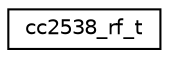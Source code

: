 digraph "Graphical Class Hierarchy"
{
 // LATEX_PDF_SIZE
  edge [fontname="Helvetica",fontsize="10",labelfontname="Helvetica",labelfontsize="10"];
  node [fontname="Helvetica",fontsize="10",shape=record];
  rankdir="LR";
  Node0 [label="cc2538_rf_t",height=0.2,width=0.4,color="black", fillcolor="white", style="filled",URL="$structcc2538__rf__t.html",tooltip="Device descriptor for CC2538 transceiver."];
}
